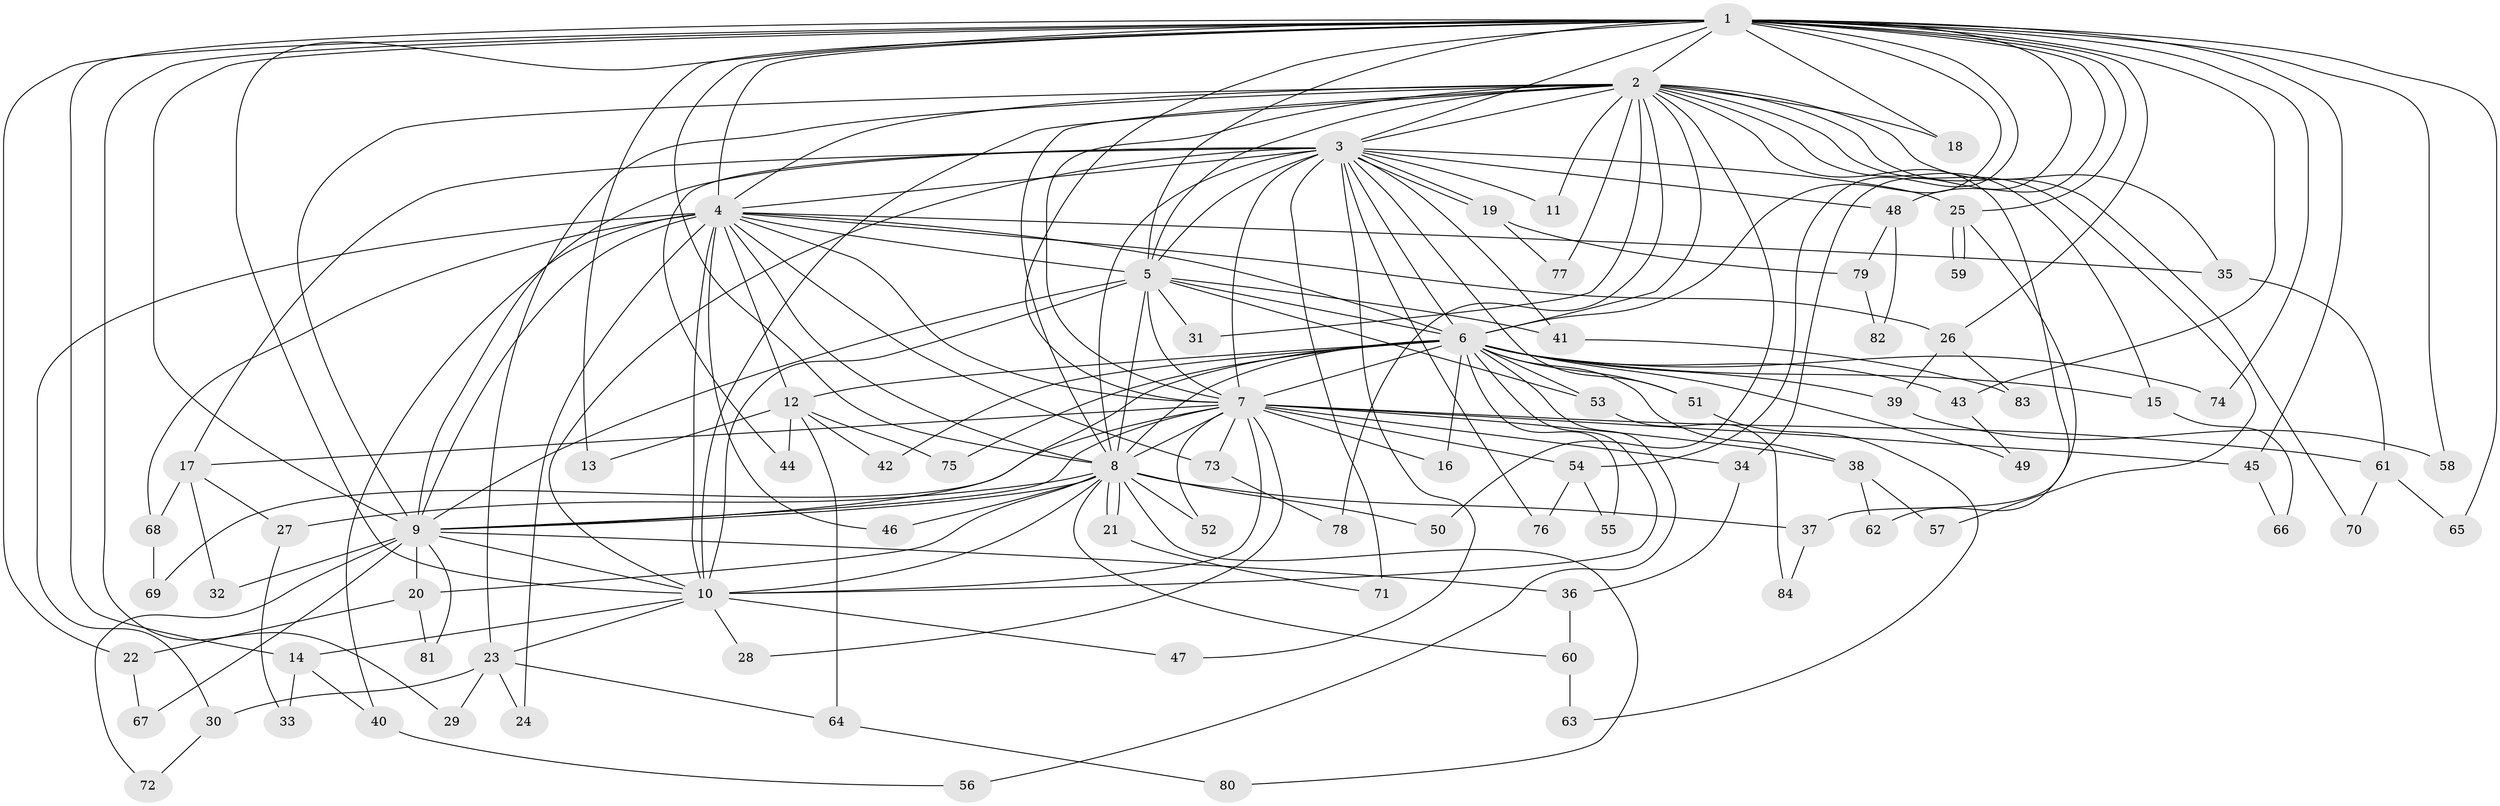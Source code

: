 // coarse degree distribution, {23: 0.0196078431372549, 16: 0.0196078431372549, 7: 0.0196078431372549, 4: 0.11764705882352941, 17: 0.058823529411764705, 2: 0.27450980392156865, 3: 0.37254901960784315, 5: 0.0392156862745098, 9: 0.0196078431372549, 15: 0.0196078431372549, 1: 0.0196078431372549, 19: 0.0196078431372549}
// Generated by graph-tools (version 1.1) at 2025/36/03/04/25 23:36:37]
// undirected, 84 vertices, 193 edges
graph export_dot {
  node [color=gray90,style=filled];
  1;
  2;
  3;
  4;
  5;
  6;
  7;
  8;
  9;
  10;
  11;
  12;
  13;
  14;
  15;
  16;
  17;
  18;
  19;
  20;
  21;
  22;
  23;
  24;
  25;
  26;
  27;
  28;
  29;
  30;
  31;
  32;
  33;
  34;
  35;
  36;
  37;
  38;
  39;
  40;
  41;
  42;
  43;
  44;
  45;
  46;
  47;
  48;
  49;
  50;
  51;
  52;
  53;
  54;
  55;
  56;
  57;
  58;
  59;
  60;
  61;
  62;
  63;
  64;
  65;
  66;
  67;
  68;
  69;
  70;
  71;
  72;
  73;
  74;
  75;
  76;
  77;
  78;
  79;
  80;
  81;
  82;
  83;
  84;
  1 -- 2;
  1 -- 3;
  1 -- 4;
  1 -- 5;
  1 -- 6;
  1 -- 7;
  1 -- 8;
  1 -- 9;
  1 -- 10;
  1 -- 13;
  1 -- 14;
  1 -- 18;
  1 -- 22;
  1 -- 25;
  1 -- 26;
  1 -- 29;
  1 -- 34;
  1 -- 43;
  1 -- 45;
  1 -- 48;
  1 -- 54;
  1 -- 58;
  1 -- 65;
  1 -- 74;
  2 -- 3;
  2 -- 4;
  2 -- 5;
  2 -- 6;
  2 -- 7;
  2 -- 8;
  2 -- 9;
  2 -- 10;
  2 -- 11;
  2 -- 15;
  2 -- 18;
  2 -- 23;
  2 -- 31;
  2 -- 35;
  2 -- 37;
  2 -- 50;
  2 -- 57;
  2 -- 70;
  2 -- 77;
  2 -- 78;
  3 -- 4;
  3 -- 5;
  3 -- 6;
  3 -- 7;
  3 -- 8;
  3 -- 9;
  3 -- 10;
  3 -- 11;
  3 -- 17;
  3 -- 19;
  3 -- 19;
  3 -- 25;
  3 -- 41;
  3 -- 44;
  3 -- 47;
  3 -- 48;
  3 -- 51;
  3 -- 71;
  3 -- 76;
  4 -- 5;
  4 -- 6;
  4 -- 7;
  4 -- 8;
  4 -- 9;
  4 -- 10;
  4 -- 12;
  4 -- 24;
  4 -- 26;
  4 -- 30;
  4 -- 35;
  4 -- 40;
  4 -- 46;
  4 -- 68;
  4 -- 73;
  5 -- 6;
  5 -- 7;
  5 -- 8;
  5 -- 9;
  5 -- 10;
  5 -- 31;
  5 -- 41;
  5 -- 53;
  6 -- 7;
  6 -- 8;
  6 -- 9;
  6 -- 10;
  6 -- 12;
  6 -- 15;
  6 -- 16;
  6 -- 38;
  6 -- 39;
  6 -- 42;
  6 -- 43;
  6 -- 49;
  6 -- 51;
  6 -- 53;
  6 -- 55;
  6 -- 56;
  6 -- 74;
  6 -- 75;
  7 -- 8;
  7 -- 9;
  7 -- 10;
  7 -- 16;
  7 -- 17;
  7 -- 28;
  7 -- 34;
  7 -- 38;
  7 -- 45;
  7 -- 52;
  7 -- 54;
  7 -- 61;
  7 -- 69;
  7 -- 73;
  8 -- 9;
  8 -- 10;
  8 -- 20;
  8 -- 21;
  8 -- 21;
  8 -- 27;
  8 -- 37;
  8 -- 46;
  8 -- 50;
  8 -- 52;
  8 -- 60;
  8 -- 80;
  9 -- 10;
  9 -- 20;
  9 -- 32;
  9 -- 36;
  9 -- 67;
  9 -- 72;
  9 -- 81;
  10 -- 14;
  10 -- 23;
  10 -- 28;
  10 -- 47;
  12 -- 13;
  12 -- 42;
  12 -- 44;
  12 -- 64;
  12 -- 75;
  14 -- 33;
  14 -- 40;
  15 -- 66;
  17 -- 27;
  17 -- 32;
  17 -- 68;
  19 -- 77;
  19 -- 79;
  20 -- 22;
  20 -- 81;
  21 -- 71;
  22 -- 67;
  23 -- 24;
  23 -- 29;
  23 -- 30;
  23 -- 64;
  25 -- 59;
  25 -- 59;
  25 -- 62;
  26 -- 39;
  26 -- 83;
  27 -- 33;
  30 -- 72;
  34 -- 36;
  35 -- 61;
  36 -- 60;
  37 -- 84;
  38 -- 57;
  38 -- 62;
  39 -- 58;
  40 -- 56;
  41 -- 83;
  43 -- 49;
  45 -- 66;
  48 -- 79;
  48 -- 82;
  51 -- 63;
  53 -- 84;
  54 -- 55;
  54 -- 76;
  60 -- 63;
  61 -- 65;
  61 -- 70;
  64 -- 80;
  68 -- 69;
  73 -- 78;
  79 -- 82;
}
